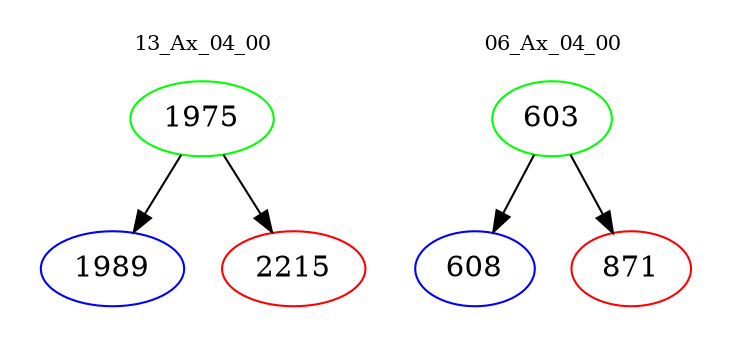 digraph{
subgraph cluster_0 {
color = white
label = "13_Ax_04_00";
fontsize=10;
T0_1975 [label="1975", color="green"]
T0_1975 -> T0_1989 [color="black"]
T0_1989 [label="1989", color="blue"]
T0_1975 -> T0_2215 [color="black"]
T0_2215 [label="2215", color="red"]
}
subgraph cluster_1 {
color = white
label = "06_Ax_04_00";
fontsize=10;
T1_603 [label="603", color="green"]
T1_603 -> T1_608 [color="black"]
T1_608 [label="608", color="blue"]
T1_603 -> T1_871 [color="black"]
T1_871 [label="871", color="red"]
}
}
